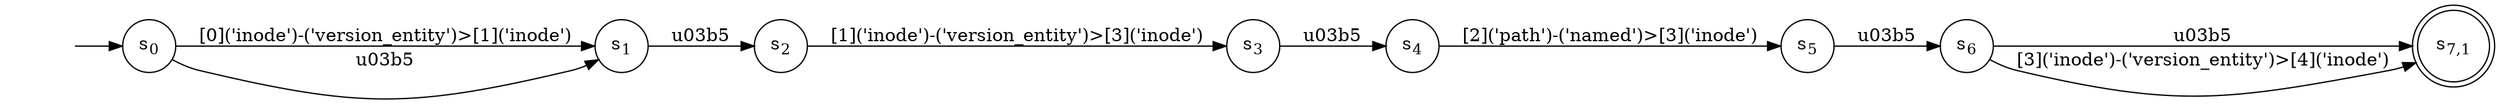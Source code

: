 digraph NFA {
    rankdir = LR;
    I [style = invis];
    I -> S0;
    S0 [label = <s<sub>0</sub>>, shape = circle];
    S1 [label = <s<sub>1</sub>>, shape = circle];
    S2 [label = <s<sub>2</sub>>, shape = circle];
    S3 [label = <s<sub>3</sub>>, shape = circle];
    S4 [label = <s<sub>4</sub>>, shape = circle];
    S5 [label = <s<sub>5</sub>>, shape = circle];
    S6 [label = <s<sub>6</sub>>, shape = circle];
    S7 [label = <s<sub>7,1</sub>>, shape = circle, peripheries = 2];
    S6 -> S7 [label = "\u03b5"];
    S6 -> S7 [label = "[3]('inode')-('version_entity')>[4]('inode')"];
    S5 -> S6 [label = "\u03b5"];
    S4 -> S5 [label = "[2]('path')-('named')>[3]('inode')"];
    S3 -> S4 [label = "\u03b5"];
    S2 -> S3 [label = "[1]('inode')-('version_entity')>[3]('inode')"];
    S1 -> S2 [label = "\u03b5"];
    S0 -> S1 [label = "[0]('inode')-('version_entity')>[1]('inode')"];
    S0 -> S1 [label = "\u03b5"];
}
